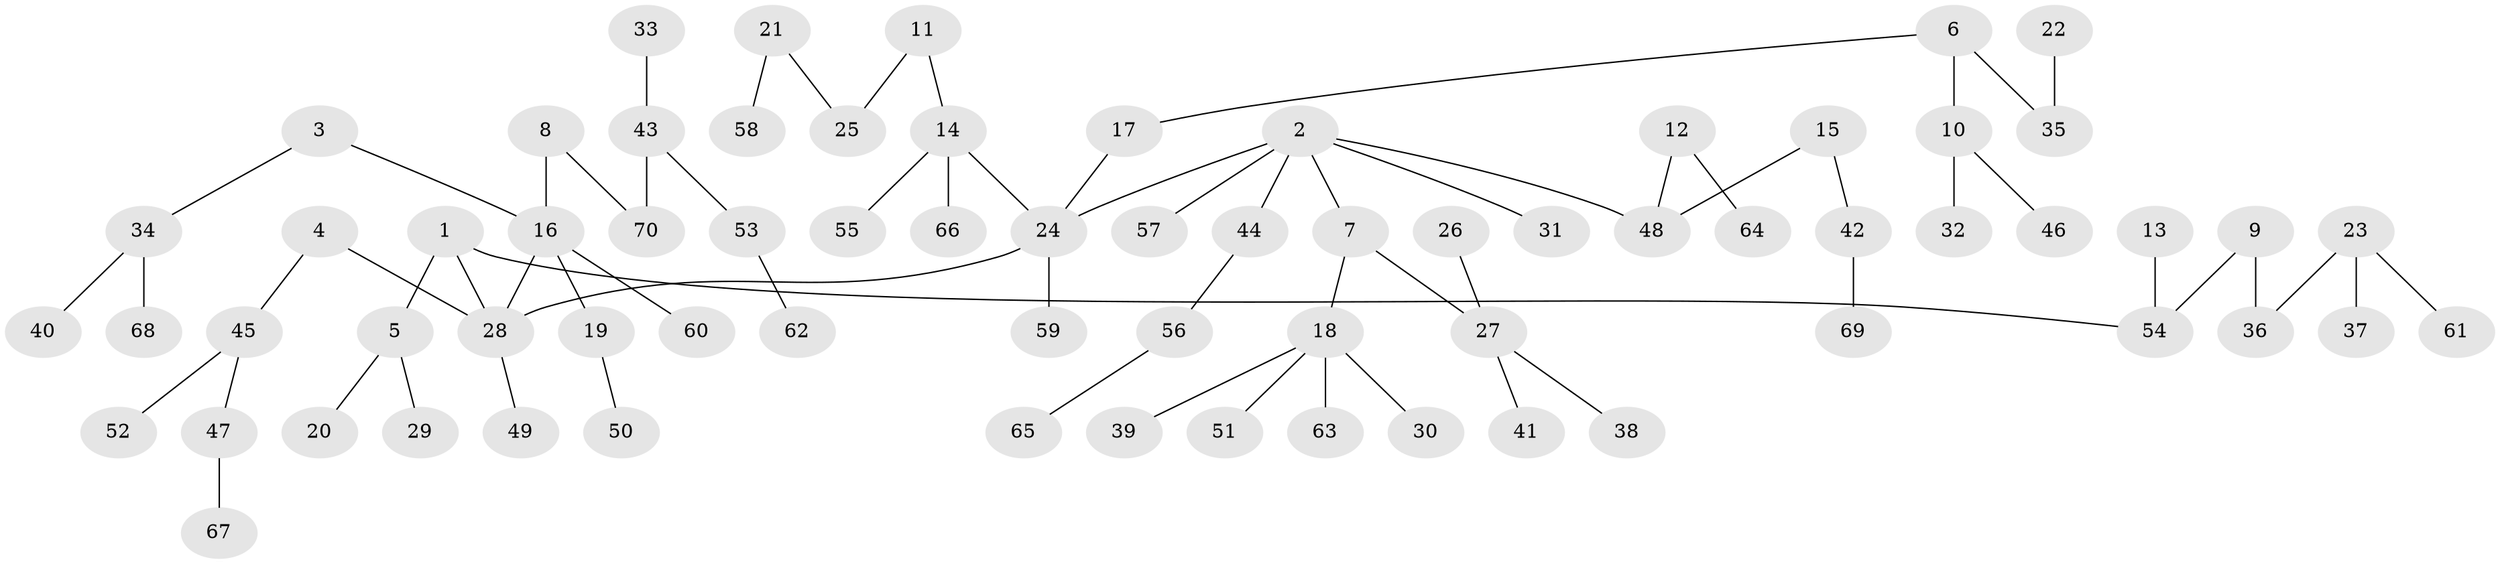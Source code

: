 // original degree distribution, {6: 0.04040404040404041, 3: 0.16161616161616163, 2: 0.21212121212121213, 5: 0.030303030303030304, 4: 0.04040404040404041, 1: 0.5151515151515151}
// Generated by graph-tools (version 1.1) at 2025/37/03/04/25 23:37:24]
// undirected, 70 vertices, 69 edges
graph export_dot {
  node [color=gray90,style=filled];
  1;
  2;
  3;
  4;
  5;
  6;
  7;
  8;
  9;
  10;
  11;
  12;
  13;
  14;
  15;
  16;
  17;
  18;
  19;
  20;
  21;
  22;
  23;
  24;
  25;
  26;
  27;
  28;
  29;
  30;
  31;
  32;
  33;
  34;
  35;
  36;
  37;
  38;
  39;
  40;
  41;
  42;
  43;
  44;
  45;
  46;
  47;
  48;
  49;
  50;
  51;
  52;
  53;
  54;
  55;
  56;
  57;
  58;
  59;
  60;
  61;
  62;
  63;
  64;
  65;
  66;
  67;
  68;
  69;
  70;
  1 -- 5 [weight=1.0];
  1 -- 28 [weight=1.0];
  1 -- 54 [weight=1.0];
  2 -- 7 [weight=1.0];
  2 -- 24 [weight=1.0];
  2 -- 31 [weight=1.0];
  2 -- 44 [weight=1.0];
  2 -- 48 [weight=1.0];
  2 -- 57 [weight=1.0];
  3 -- 16 [weight=1.0];
  3 -- 34 [weight=1.0];
  4 -- 28 [weight=1.0];
  4 -- 45 [weight=1.0];
  5 -- 20 [weight=1.0];
  5 -- 29 [weight=1.0];
  6 -- 10 [weight=1.0];
  6 -- 17 [weight=1.0];
  6 -- 35 [weight=1.0];
  7 -- 18 [weight=1.0];
  7 -- 27 [weight=1.0];
  8 -- 16 [weight=1.0];
  8 -- 70 [weight=1.0];
  9 -- 36 [weight=1.0];
  9 -- 54 [weight=1.0];
  10 -- 32 [weight=1.0];
  10 -- 46 [weight=1.0];
  11 -- 14 [weight=1.0];
  11 -- 25 [weight=1.0];
  12 -- 48 [weight=1.0];
  12 -- 64 [weight=1.0];
  13 -- 54 [weight=1.0];
  14 -- 24 [weight=1.0];
  14 -- 55 [weight=1.0];
  14 -- 66 [weight=1.0];
  15 -- 42 [weight=1.0];
  15 -- 48 [weight=1.0];
  16 -- 19 [weight=1.0];
  16 -- 28 [weight=1.0];
  16 -- 60 [weight=1.0];
  17 -- 24 [weight=1.0];
  18 -- 30 [weight=1.0];
  18 -- 39 [weight=1.0];
  18 -- 51 [weight=1.0];
  18 -- 63 [weight=1.0];
  19 -- 50 [weight=1.0];
  21 -- 25 [weight=1.0];
  21 -- 58 [weight=1.0];
  22 -- 35 [weight=1.0];
  23 -- 36 [weight=1.0];
  23 -- 37 [weight=1.0];
  23 -- 61 [weight=1.0];
  24 -- 28 [weight=1.0];
  24 -- 59 [weight=1.0];
  26 -- 27 [weight=1.0];
  27 -- 38 [weight=1.0];
  27 -- 41 [weight=1.0];
  28 -- 49 [weight=1.0];
  33 -- 43 [weight=1.0];
  34 -- 40 [weight=1.0];
  34 -- 68 [weight=1.0];
  42 -- 69 [weight=1.0];
  43 -- 53 [weight=1.0];
  43 -- 70 [weight=1.0];
  44 -- 56 [weight=1.0];
  45 -- 47 [weight=1.0];
  45 -- 52 [weight=1.0];
  47 -- 67 [weight=1.0];
  53 -- 62 [weight=1.0];
  56 -- 65 [weight=1.0];
}
